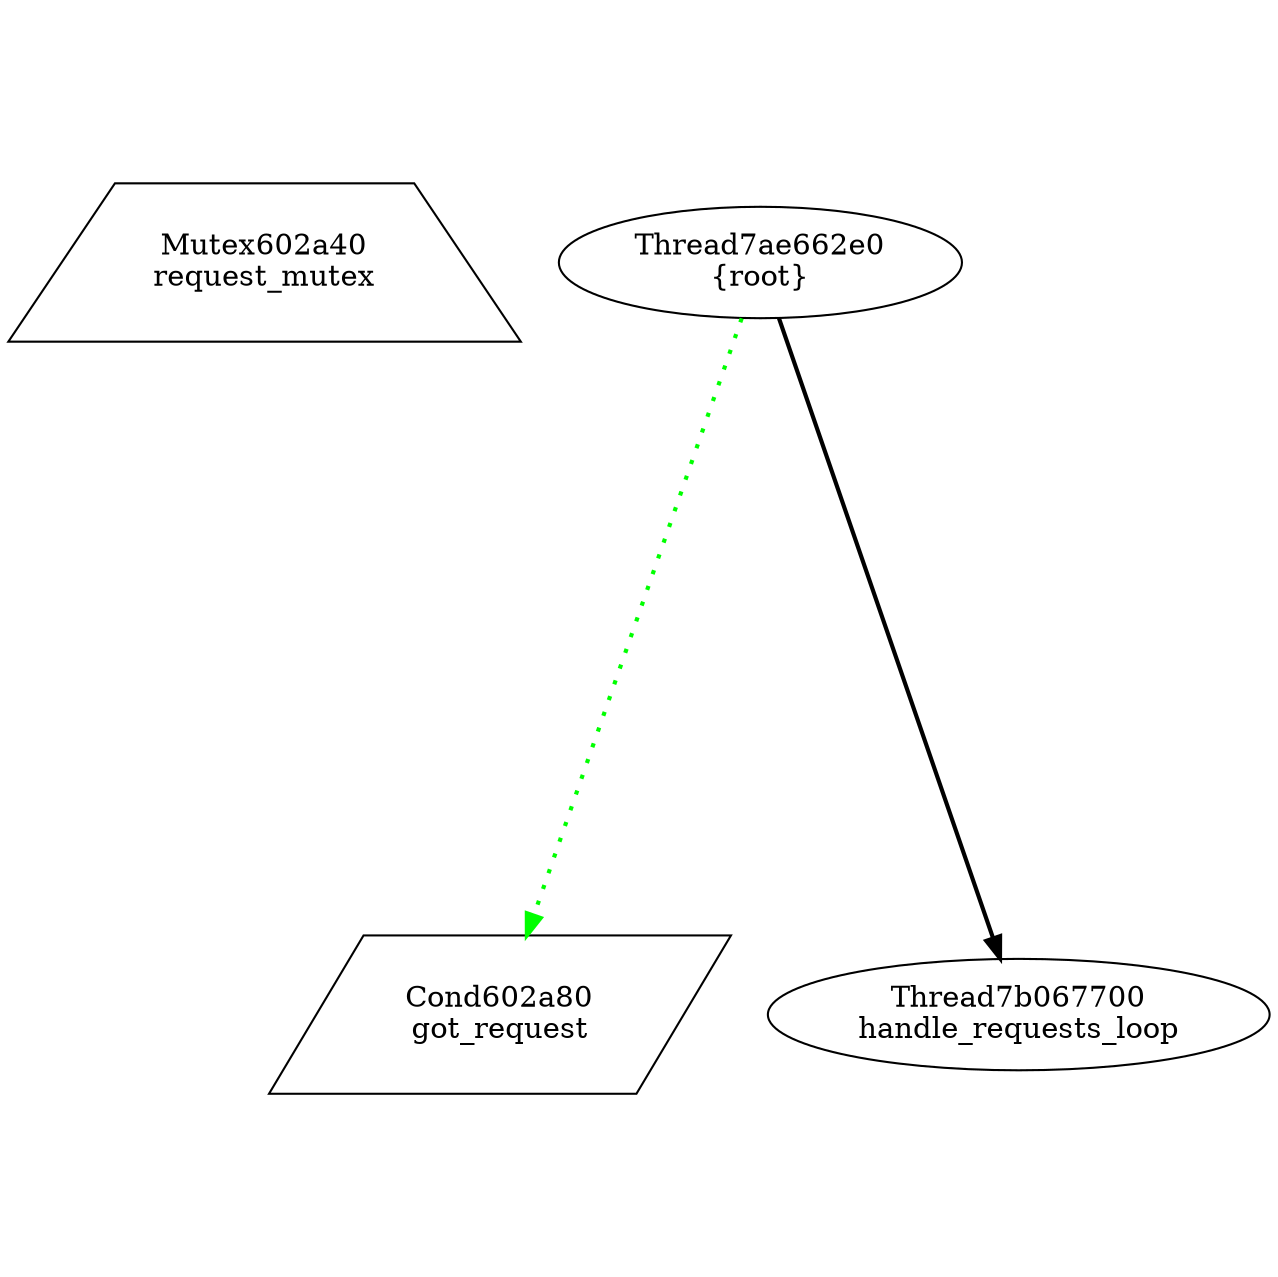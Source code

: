 digraph G {
graph[center=true, ratio=1];
Mutex602a40 [shape=trapezium,color=black,label="Mutex602a40\nrequest_mutex"];
Cond602a80 [shape=parallelogram,color=black,label="Cond602a80\ngot_request"];
Thread7ae662e0 [color=black,label="Thread7ae662e0\n{root}"];
Thread7ae662e0 -> Cond602a80 [style=dotted,color=green,penwidth=2];
Thread7ae662e0 -> Thread7b067700 [arrowhead=normal,penwidth=2];
Thread7b067700 [color=black,label="Thread7b067700\nhandle_requests_loop"];
}